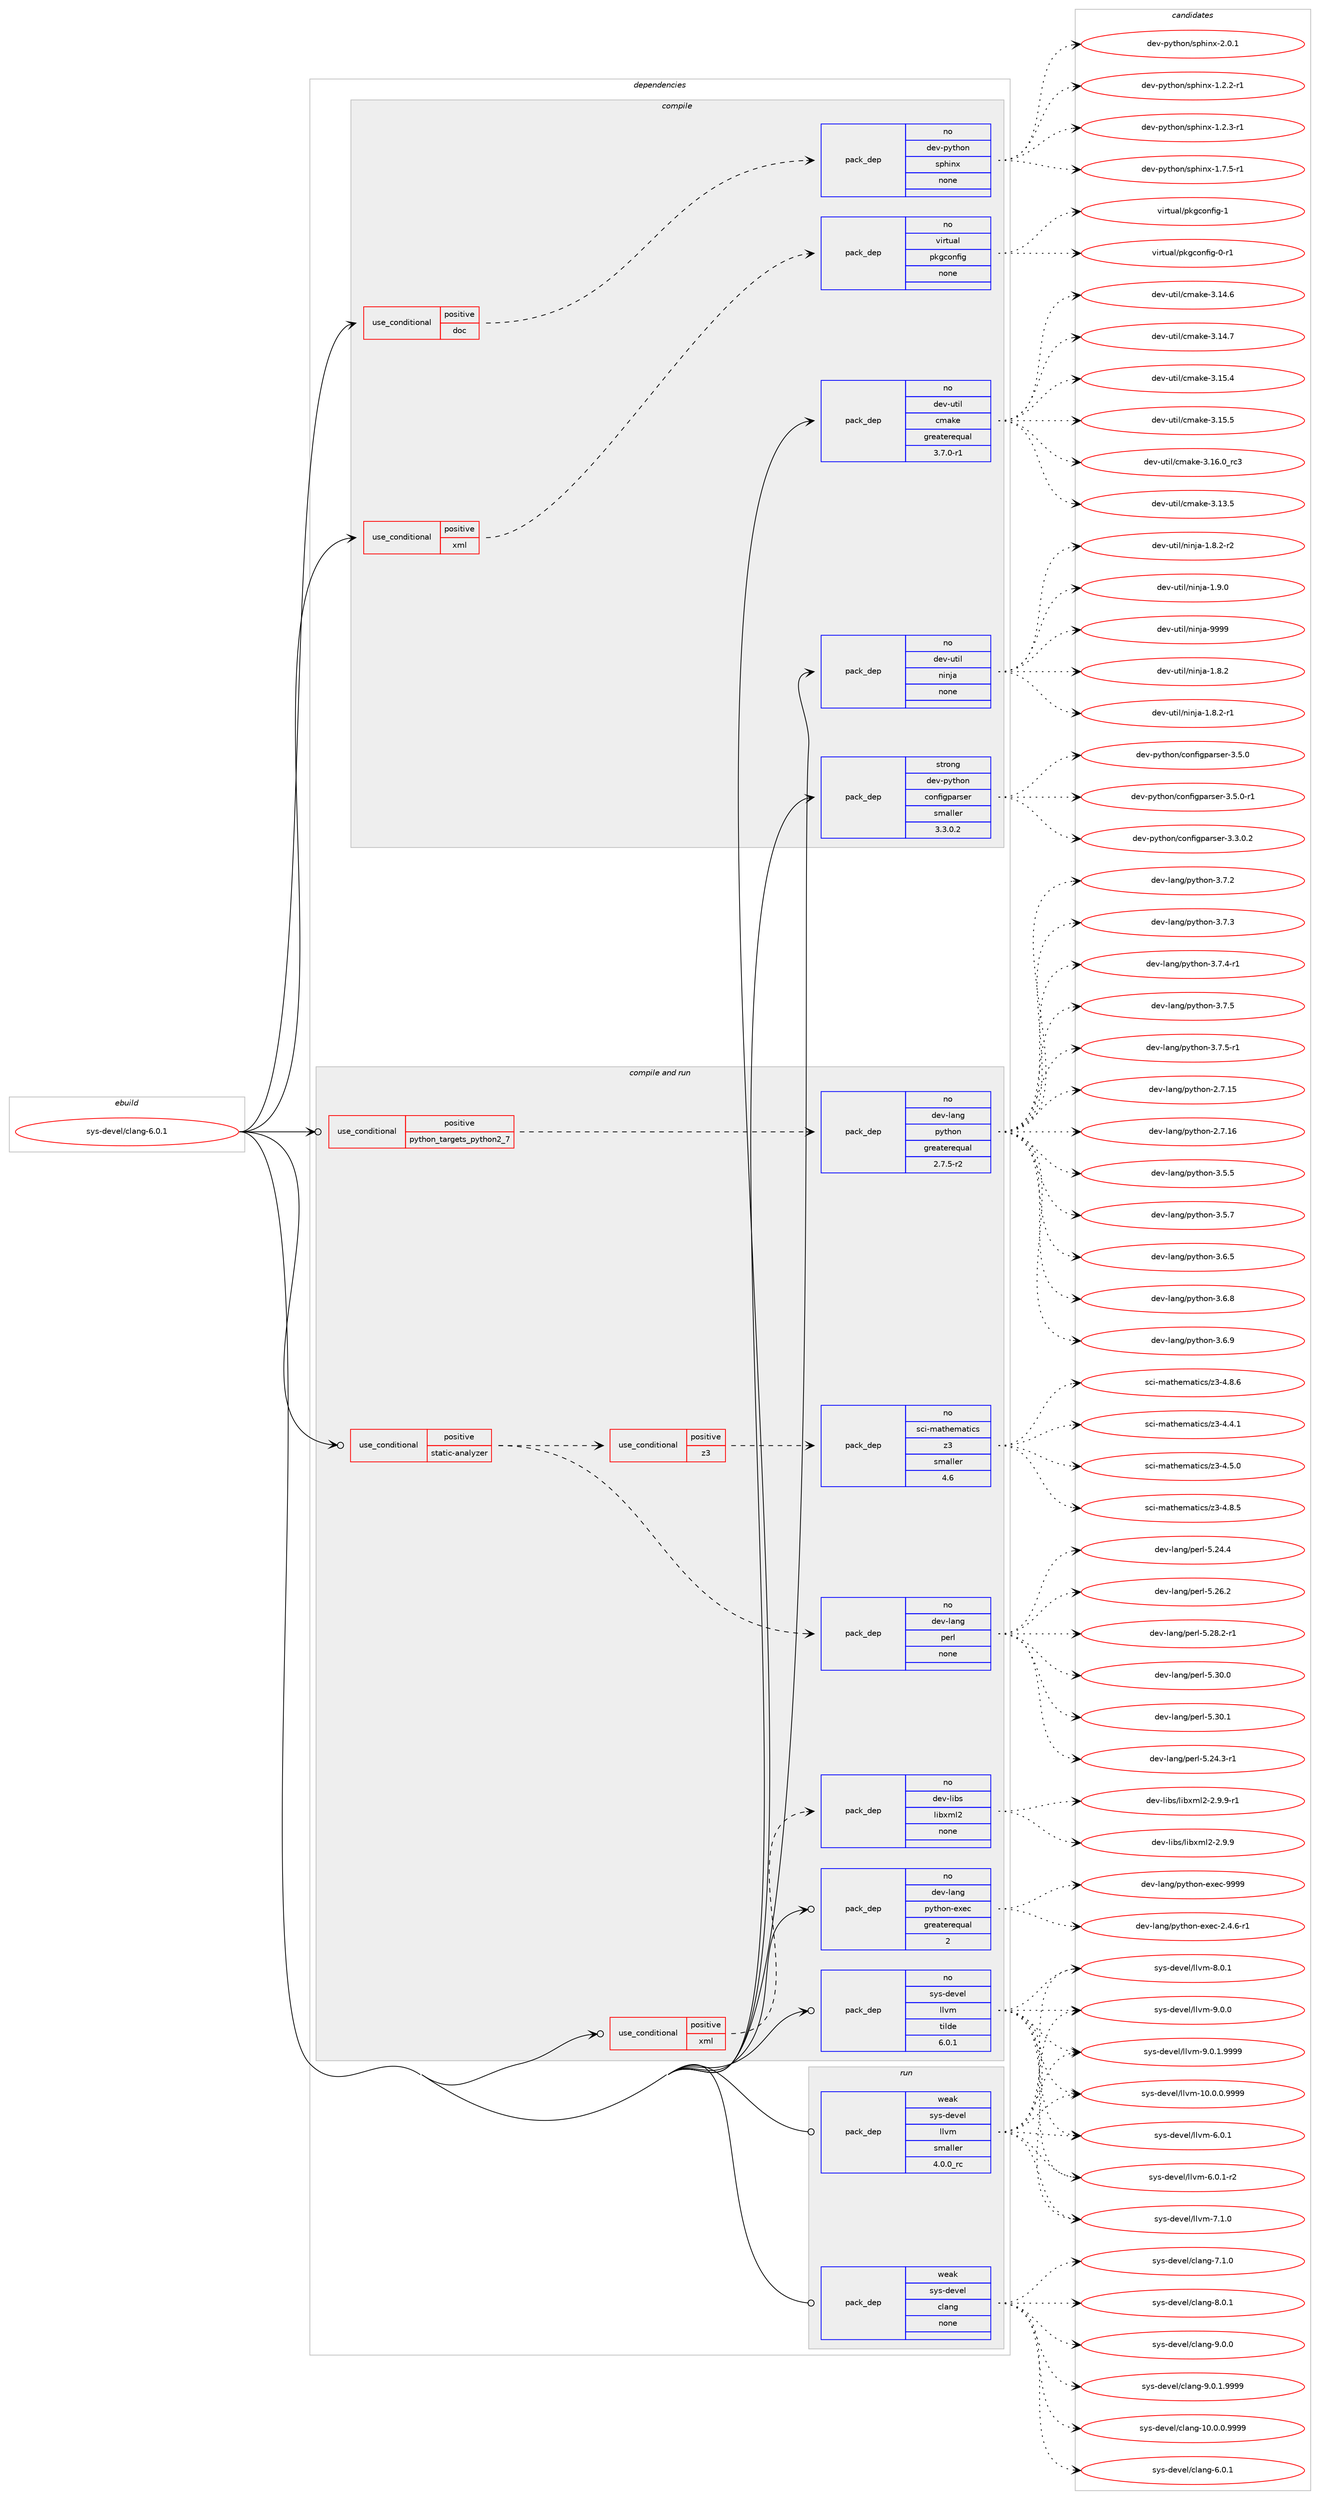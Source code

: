 digraph prolog {

# *************
# Graph options
# *************

newrank=true;
concentrate=true;
compound=true;
graph [rankdir=LR,fontname=Helvetica,fontsize=10,ranksep=1.5];#, ranksep=2.5, nodesep=0.2];
edge  [arrowhead=vee];
node  [fontname=Helvetica,fontsize=10];

# **********
# The ebuild
# **********

subgraph cluster_leftcol {
color=gray;
rank=same;
label=<<i>ebuild</i>>;
id [label="sys-devel/clang-6.0.1", color=red, width=4, href="../sys-devel/clang-6.0.1.svg"];
}

# ****************
# The dependencies
# ****************

subgraph cluster_midcol {
color=gray;
label=<<i>dependencies</i>>;
subgraph cluster_compile {
fillcolor="#eeeeee";
style=filled;
label=<<i>compile</i>>;
subgraph cond213635 {
dependency888656 [label=<<TABLE BORDER="0" CELLBORDER="1" CELLSPACING="0" CELLPADDING="4"><TR><TD ROWSPAN="3" CELLPADDING="10">use_conditional</TD></TR><TR><TD>positive</TD></TR><TR><TD>doc</TD></TR></TABLE>>, shape=none, color=red];
subgraph pack659465 {
dependency888657 [label=<<TABLE BORDER="0" CELLBORDER="1" CELLSPACING="0" CELLPADDING="4" WIDTH="220"><TR><TD ROWSPAN="6" CELLPADDING="30">pack_dep</TD></TR><TR><TD WIDTH="110">no</TD></TR><TR><TD>dev-python</TD></TR><TR><TD>sphinx</TD></TR><TR><TD>none</TD></TR><TR><TD></TD></TR></TABLE>>, shape=none, color=blue];
}
dependency888656:e -> dependency888657:w [weight=20,style="dashed",arrowhead="vee"];
}
id:e -> dependency888656:w [weight=20,style="solid",arrowhead="vee"];
subgraph cond213636 {
dependency888658 [label=<<TABLE BORDER="0" CELLBORDER="1" CELLSPACING="0" CELLPADDING="4"><TR><TD ROWSPAN="3" CELLPADDING="10">use_conditional</TD></TR><TR><TD>positive</TD></TR><TR><TD>xml</TD></TR></TABLE>>, shape=none, color=red];
subgraph pack659466 {
dependency888659 [label=<<TABLE BORDER="0" CELLBORDER="1" CELLSPACING="0" CELLPADDING="4" WIDTH="220"><TR><TD ROWSPAN="6" CELLPADDING="30">pack_dep</TD></TR><TR><TD WIDTH="110">no</TD></TR><TR><TD>virtual</TD></TR><TR><TD>pkgconfig</TD></TR><TR><TD>none</TD></TR><TR><TD></TD></TR></TABLE>>, shape=none, color=blue];
}
dependency888658:e -> dependency888659:w [weight=20,style="dashed",arrowhead="vee"];
}
id:e -> dependency888658:w [weight=20,style="solid",arrowhead="vee"];
subgraph pack659467 {
dependency888660 [label=<<TABLE BORDER="0" CELLBORDER="1" CELLSPACING="0" CELLPADDING="4" WIDTH="220"><TR><TD ROWSPAN="6" CELLPADDING="30">pack_dep</TD></TR><TR><TD WIDTH="110">no</TD></TR><TR><TD>dev-util</TD></TR><TR><TD>cmake</TD></TR><TR><TD>greaterequal</TD></TR><TR><TD>3.7.0-r1</TD></TR></TABLE>>, shape=none, color=blue];
}
id:e -> dependency888660:w [weight=20,style="solid",arrowhead="vee"];
subgraph pack659468 {
dependency888661 [label=<<TABLE BORDER="0" CELLBORDER="1" CELLSPACING="0" CELLPADDING="4" WIDTH="220"><TR><TD ROWSPAN="6" CELLPADDING="30">pack_dep</TD></TR><TR><TD WIDTH="110">no</TD></TR><TR><TD>dev-util</TD></TR><TR><TD>ninja</TD></TR><TR><TD>none</TD></TR><TR><TD></TD></TR></TABLE>>, shape=none, color=blue];
}
id:e -> dependency888661:w [weight=20,style="solid",arrowhead="vee"];
subgraph pack659469 {
dependency888662 [label=<<TABLE BORDER="0" CELLBORDER="1" CELLSPACING="0" CELLPADDING="4" WIDTH="220"><TR><TD ROWSPAN="6" CELLPADDING="30">pack_dep</TD></TR><TR><TD WIDTH="110">strong</TD></TR><TR><TD>dev-python</TD></TR><TR><TD>configparser</TD></TR><TR><TD>smaller</TD></TR><TR><TD>3.3.0.2</TD></TR></TABLE>>, shape=none, color=blue];
}
id:e -> dependency888662:w [weight=20,style="solid",arrowhead="vee"];
}
subgraph cluster_compileandrun {
fillcolor="#eeeeee";
style=filled;
label=<<i>compile and run</i>>;
subgraph cond213637 {
dependency888663 [label=<<TABLE BORDER="0" CELLBORDER="1" CELLSPACING="0" CELLPADDING="4"><TR><TD ROWSPAN="3" CELLPADDING="10">use_conditional</TD></TR><TR><TD>positive</TD></TR><TR><TD>python_targets_python2_7</TD></TR></TABLE>>, shape=none, color=red];
subgraph pack659470 {
dependency888664 [label=<<TABLE BORDER="0" CELLBORDER="1" CELLSPACING="0" CELLPADDING="4" WIDTH="220"><TR><TD ROWSPAN="6" CELLPADDING="30">pack_dep</TD></TR><TR><TD WIDTH="110">no</TD></TR><TR><TD>dev-lang</TD></TR><TR><TD>python</TD></TR><TR><TD>greaterequal</TD></TR><TR><TD>2.7.5-r2</TD></TR></TABLE>>, shape=none, color=blue];
}
dependency888663:e -> dependency888664:w [weight=20,style="dashed",arrowhead="vee"];
}
id:e -> dependency888663:w [weight=20,style="solid",arrowhead="odotvee"];
subgraph cond213638 {
dependency888665 [label=<<TABLE BORDER="0" CELLBORDER="1" CELLSPACING="0" CELLPADDING="4"><TR><TD ROWSPAN="3" CELLPADDING="10">use_conditional</TD></TR><TR><TD>positive</TD></TR><TR><TD>static-analyzer</TD></TR></TABLE>>, shape=none, color=red];
subgraph pack659471 {
dependency888666 [label=<<TABLE BORDER="0" CELLBORDER="1" CELLSPACING="0" CELLPADDING="4" WIDTH="220"><TR><TD ROWSPAN="6" CELLPADDING="30">pack_dep</TD></TR><TR><TD WIDTH="110">no</TD></TR><TR><TD>dev-lang</TD></TR><TR><TD>perl</TD></TR><TR><TD>none</TD></TR><TR><TD></TD></TR></TABLE>>, shape=none, color=blue];
}
dependency888665:e -> dependency888666:w [weight=20,style="dashed",arrowhead="vee"];
subgraph cond213639 {
dependency888667 [label=<<TABLE BORDER="0" CELLBORDER="1" CELLSPACING="0" CELLPADDING="4"><TR><TD ROWSPAN="3" CELLPADDING="10">use_conditional</TD></TR><TR><TD>positive</TD></TR><TR><TD>z3</TD></TR></TABLE>>, shape=none, color=red];
subgraph pack659472 {
dependency888668 [label=<<TABLE BORDER="0" CELLBORDER="1" CELLSPACING="0" CELLPADDING="4" WIDTH="220"><TR><TD ROWSPAN="6" CELLPADDING="30">pack_dep</TD></TR><TR><TD WIDTH="110">no</TD></TR><TR><TD>sci-mathematics</TD></TR><TR><TD>z3</TD></TR><TR><TD>smaller</TD></TR><TR><TD>4.6</TD></TR></TABLE>>, shape=none, color=blue];
}
dependency888667:e -> dependency888668:w [weight=20,style="dashed",arrowhead="vee"];
}
dependency888665:e -> dependency888667:w [weight=20,style="dashed",arrowhead="vee"];
}
id:e -> dependency888665:w [weight=20,style="solid",arrowhead="odotvee"];
subgraph cond213640 {
dependency888669 [label=<<TABLE BORDER="0" CELLBORDER="1" CELLSPACING="0" CELLPADDING="4"><TR><TD ROWSPAN="3" CELLPADDING="10">use_conditional</TD></TR><TR><TD>positive</TD></TR><TR><TD>xml</TD></TR></TABLE>>, shape=none, color=red];
subgraph pack659473 {
dependency888670 [label=<<TABLE BORDER="0" CELLBORDER="1" CELLSPACING="0" CELLPADDING="4" WIDTH="220"><TR><TD ROWSPAN="6" CELLPADDING="30">pack_dep</TD></TR><TR><TD WIDTH="110">no</TD></TR><TR><TD>dev-libs</TD></TR><TR><TD>libxml2</TD></TR><TR><TD>none</TD></TR><TR><TD></TD></TR></TABLE>>, shape=none, color=blue];
}
dependency888669:e -> dependency888670:w [weight=20,style="dashed",arrowhead="vee"];
}
id:e -> dependency888669:w [weight=20,style="solid",arrowhead="odotvee"];
subgraph pack659474 {
dependency888671 [label=<<TABLE BORDER="0" CELLBORDER="1" CELLSPACING="0" CELLPADDING="4" WIDTH="220"><TR><TD ROWSPAN="6" CELLPADDING="30">pack_dep</TD></TR><TR><TD WIDTH="110">no</TD></TR><TR><TD>dev-lang</TD></TR><TR><TD>python-exec</TD></TR><TR><TD>greaterequal</TD></TR><TR><TD>2</TD></TR></TABLE>>, shape=none, color=blue];
}
id:e -> dependency888671:w [weight=20,style="solid",arrowhead="odotvee"];
subgraph pack659475 {
dependency888672 [label=<<TABLE BORDER="0" CELLBORDER="1" CELLSPACING="0" CELLPADDING="4" WIDTH="220"><TR><TD ROWSPAN="6" CELLPADDING="30">pack_dep</TD></TR><TR><TD WIDTH="110">no</TD></TR><TR><TD>sys-devel</TD></TR><TR><TD>llvm</TD></TR><TR><TD>tilde</TD></TR><TR><TD>6.0.1</TD></TR></TABLE>>, shape=none, color=blue];
}
id:e -> dependency888672:w [weight=20,style="solid",arrowhead="odotvee"];
}
subgraph cluster_run {
fillcolor="#eeeeee";
style=filled;
label=<<i>run</i>>;
subgraph pack659476 {
dependency888673 [label=<<TABLE BORDER="0" CELLBORDER="1" CELLSPACING="0" CELLPADDING="4" WIDTH="220"><TR><TD ROWSPAN="6" CELLPADDING="30">pack_dep</TD></TR><TR><TD WIDTH="110">weak</TD></TR><TR><TD>sys-devel</TD></TR><TR><TD>clang</TD></TR><TR><TD>none</TD></TR><TR><TD></TD></TR></TABLE>>, shape=none, color=blue];
}
id:e -> dependency888673:w [weight=20,style="solid",arrowhead="odot"];
subgraph pack659477 {
dependency888674 [label=<<TABLE BORDER="0" CELLBORDER="1" CELLSPACING="0" CELLPADDING="4" WIDTH="220"><TR><TD ROWSPAN="6" CELLPADDING="30">pack_dep</TD></TR><TR><TD WIDTH="110">weak</TD></TR><TR><TD>sys-devel</TD></TR><TR><TD>llvm</TD></TR><TR><TD>smaller</TD></TR><TR><TD>4.0.0_rc</TD></TR></TABLE>>, shape=none, color=blue];
}
id:e -> dependency888674:w [weight=20,style="solid",arrowhead="odot"];
}
}

# **************
# The candidates
# **************

subgraph cluster_choices {
rank=same;
color=gray;
label=<<i>candidates</i>>;

subgraph choice659465 {
color=black;
nodesep=1;
choice10010111845112121116104111110471151121041051101204549465046504511449 [label="dev-python/sphinx-1.2.2-r1", color=red, width=4,href="../dev-python/sphinx-1.2.2-r1.svg"];
choice10010111845112121116104111110471151121041051101204549465046514511449 [label="dev-python/sphinx-1.2.3-r1", color=red, width=4,href="../dev-python/sphinx-1.2.3-r1.svg"];
choice10010111845112121116104111110471151121041051101204549465546534511449 [label="dev-python/sphinx-1.7.5-r1", color=red, width=4,href="../dev-python/sphinx-1.7.5-r1.svg"];
choice1001011184511212111610411111047115112104105110120455046484649 [label="dev-python/sphinx-2.0.1", color=red, width=4,href="../dev-python/sphinx-2.0.1.svg"];
dependency888657:e -> choice10010111845112121116104111110471151121041051101204549465046504511449:w [style=dotted,weight="100"];
dependency888657:e -> choice10010111845112121116104111110471151121041051101204549465046514511449:w [style=dotted,weight="100"];
dependency888657:e -> choice10010111845112121116104111110471151121041051101204549465546534511449:w [style=dotted,weight="100"];
dependency888657:e -> choice1001011184511212111610411111047115112104105110120455046484649:w [style=dotted,weight="100"];
}
subgraph choice659466 {
color=black;
nodesep=1;
choice11810511411611797108471121071039911111010210510345484511449 [label="virtual/pkgconfig-0-r1", color=red, width=4,href="../virtual/pkgconfig-0-r1.svg"];
choice1181051141161179710847112107103991111101021051034549 [label="virtual/pkgconfig-1", color=red, width=4,href="../virtual/pkgconfig-1.svg"];
dependency888659:e -> choice11810511411611797108471121071039911111010210510345484511449:w [style=dotted,weight="100"];
dependency888659:e -> choice1181051141161179710847112107103991111101021051034549:w [style=dotted,weight="100"];
}
subgraph choice659467 {
color=black;
nodesep=1;
choice1001011184511711610510847991099710710145514649514653 [label="dev-util/cmake-3.13.5", color=red, width=4,href="../dev-util/cmake-3.13.5.svg"];
choice1001011184511711610510847991099710710145514649524654 [label="dev-util/cmake-3.14.6", color=red, width=4,href="../dev-util/cmake-3.14.6.svg"];
choice1001011184511711610510847991099710710145514649524655 [label="dev-util/cmake-3.14.7", color=red, width=4,href="../dev-util/cmake-3.14.7.svg"];
choice1001011184511711610510847991099710710145514649534652 [label="dev-util/cmake-3.15.4", color=red, width=4,href="../dev-util/cmake-3.15.4.svg"];
choice1001011184511711610510847991099710710145514649534653 [label="dev-util/cmake-3.15.5", color=red, width=4,href="../dev-util/cmake-3.15.5.svg"];
choice1001011184511711610510847991099710710145514649544648951149951 [label="dev-util/cmake-3.16.0_rc3", color=red, width=4,href="../dev-util/cmake-3.16.0_rc3.svg"];
dependency888660:e -> choice1001011184511711610510847991099710710145514649514653:w [style=dotted,weight="100"];
dependency888660:e -> choice1001011184511711610510847991099710710145514649524654:w [style=dotted,weight="100"];
dependency888660:e -> choice1001011184511711610510847991099710710145514649524655:w [style=dotted,weight="100"];
dependency888660:e -> choice1001011184511711610510847991099710710145514649534652:w [style=dotted,weight="100"];
dependency888660:e -> choice1001011184511711610510847991099710710145514649534653:w [style=dotted,weight="100"];
dependency888660:e -> choice1001011184511711610510847991099710710145514649544648951149951:w [style=dotted,weight="100"];
}
subgraph choice659468 {
color=black;
nodesep=1;
choice100101118451171161051084711010511010697454946564650 [label="dev-util/ninja-1.8.2", color=red, width=4,href="../dev-util/ninja-1.8.2.svg"];
choice1001011184511711610510847110105110106974549465646504511449 [label="dev-util/ninja-1.8.2-r1", color=red, width=4,href="../dev-util/ninja-1.8.2-r1.svg"];
choice1001011184511711610510847110105110106974549465646504511450 [label="dev-util/ninja-1.8.2-r2", color=red, width=4,href="../dev-util/ninja-1.8.2-r2.svg"];
choice100101118451171161051084711010511010697454946574648 [label="dev-util/ninja-1.9.0", color=red, width=4,href="../dev-util/ninja-1.9.0.svg"];
choice1001011184511711610510847110105110106974557575757 [label="dev-util/ninja-9999", color=red, width=4,href="../dev-util/ninja-9999.svg"];
dependency888661:e -> choice100101118451171161051084711010511010697454946564650:w [style=dotted,weight="100"];
dependency888661:e -> choice1001011184511711610510847110105110106974549465646504511449:w [style=dotted,weight="100"];
dependency888661:e -> choice1001011184511711610510847110105110106974549465646504511450:w [style=dotted,weight="100"];
dependency888661:e -> choice100101118451171161051084711010511010697454946574648:w [style=dotted,weight="100"];
dependency888661:e -> choice1001011184511711610510847110105110106974557575757:w [style=dotted,weight="100"];
}
subgraph choice659469 {
color=black;
nodesep=1;
choice100101118451121211161041111104799111110102105103112971141151011144551465146484650 [label="dev-python/configparser-3.3.0.2", color=red, width=4,href="../dev-python/configparser-3.3.0.2.svg"];
choice10010111845112121116104111110479911111010210510311297114115101114455146534648 [label="dev-python/configparser-3.5.0", color=red, width=4,href="../dev-python/configparser-3.5.0.svg"];
choice100101118451121211161041111104799111110102105103112971141151011144551465346484511449 [label="dev-python/configparser-3.5.0-r1", color=red, width=4,href="../dev-python/configparser-3.5.0-r1.svg"];
dependency888662:e -> choice100101118451121211161041111104799111110102105103112971141151011144551465146484650:w [style=dotted,weight="100"];
dependency888662:e -> choice10010111845112121116104111110479911111010210510311297114115101114455146534648:w [style=dotted,weight="100"];
dependency888662:e -> choice100101118451121211161041111104799111110102105103112971141151011144551465346484511449:w [style=dotted,weight="100"];
}
subgraph choice659470 {
color=black;
nodesep=1;
choice10010111845108971101034711212111610411111045504655464953 [label="dev-lang/python-2.7.15", color=red, width=4,href="../dev-lang/python-2.7.15.svg"];
choice10010111845108971101034711212111610411111045504655464954 [label="dev-lang/python-2.7.16", color=red, width=4,href="../dev-lang/python-2.7.16.svg"];
choice100101118451089711010347112121116104111110455146534653 [label="dev-lang/python-3.5.5", color=red, width=4,href="../dev-lang/python-3.5.5.svg"];
choice100101118451089711010347112121116104111110455146534655 [label="dev-lang/python-3.5.7", color=red, width=4,href="../dev-lang/python-3.5.7.svg"];
choice100101118451089711010347112121116104111110455146544653 [label="dev-lang/python-3.6.5", color=red, width=4,href="../dev-lang/python-3.6.5.svg"];
choice100101118451089711010347112121116104111110455146544656 [label="dev-lang/python-3.6.8", color=red, width=4,href="../dev-lang/python-3.6.8.svg"];
choice100101118451089711010347112121116104111110455146544657 [label="dev-lang/python-3.6.9", color=red, width=4,href="../dev-lang/python-3.6.9.svg"];
choice100101118451089711010347112121116104111110455146554650 [label="dev-lang/python-3.7.2", color=red, width=4,href="../dev-lang/python-3.7.2.svg"];
choice100101118451089711010347112121116104111110455146554651 [label="dev-lang/python-3.7.3", color=red, width=4,href="../dev-lang/python-3.7.3.svg"];
choice1001011184510897110103471121211161041111104551465546524511449 [label="dev-lang/python-3.7.4-r1", color=red, width=4,href="../dev-lang/python-3.7.4-r1.svg"];
choice100101118451089711010347112121116104111110455146554653 [label="dev-lang/python-3.7.5", color=red, width=4,href="../dev-lang/python-3.7.5.svg"];
choice1001011184510897110103471121211161041111104551465546534511449 [label="dev-lang/python-3.7.5-r1", color=red, width=4,href="../dev-lang/python-3.7.5-r1.svg"];
dependency888664:e -> choice10010111845108971101034711212111610411111045504655464953:w [style=dotted,weight="100"];
dependency888664:e -> choice10010111845108971101034711212111610411111045504655464954:w [style=dotted,weight="100"];
dependency888664:e -> choice100101118451089711010347112121116104111110455146534653:w [style=dotted,weight="100"];
dependency888664:e -> choice100101118451089711010347112121116104111110455146534655:w [style=dotted,weight="100"];
dependency888664:e -> choice100101118451089711010347112121116104111110455146544653:w [style=dotted,weight="100"];
dependency888664:e -> choice100101118451089711010347112121116104111110455146544656:w [style=dotted,weight="100"];
dependency888664:e -> choice100101118451089711010347112121116104111110455146544657:w [style=dotted,weight="100"];
dependency888664:e -> choice100101118451089711010347112121116104111110455146554650:w [style=dotted,weight="100"];
dependency888664:e -> choice100101118451089711010347112121116104111110455146554651:w [style=dotted,weight="100"];
dependency888664:e -> choice1001011184510897110103471121211161041111104551465546524511449:w [style=dotted,weight="100"];
dependency888664:e -> choice100101118451089711010347112121116104111110455146554653:w [style=dotted,weight="100"];
dependency888664:e -> choice1001011184510897110103471121211161041111104551465546534511449:w [style=dotted,weight="100"];
}
subgraph choice659471 {
color=black;
nodesep=1;
choice100101118451089711010347112101114108455346505246514511449 [label="dev-lang/perl-5.24.3-r1", color=red, width=4,href="../dev-lang/perl-5.24.3-r1.svg"];
choice10010111845108971101034711210111410845534650524652 [label="dev-lang/perl-5.24.4", color=red, width=4,href="../dev-lang/perl-5.24.4.svg"];
choice10010111845108971101034711210111410845534650544650 [label="dev-lang/perl-5.26.2", color=red, width=4,href="../dev-lang/perl-5.26.2.svg"];
choice100101118451089711010347112101114108455346505646504511449 [label="dev-lang/perl-5.28.2-r1", color=red, width=4,href="../dev-lang/perl-5.28.2-r1.svg"];
choice10010111845108971101034711210111410845534651484648 [label="dev-lang/perl-5.30.0", color=red, width=4,href="../dev-lang/perl-5.30.0.svg"];
choice10010111845108971101034711210111410845534651484649 [label="dev-lang/perl-5.30.1", color=red, width=4,href="../dev-lang/perl-5.30.1.svg"];
dependency888666:e -> choice100101118451089711010347112101114108455346505246514511449:w [style=dotted,weight="100"];
dependency888666:e -> choice10010111845108971101034711210111410845534650524652:w [style=dotted,weight="100"];
dependency888666:e -> choice10010111845108971101034711210111410845534650544650:w [style=dotted,weight="100"];
dependency888666:e -> choice100101118451089711010347112101114108455346505646504511449:w [style=dotted,weight="100"];
dependency888666:e -> choice10010111845108971101034711210111410845534651484648:w [style=dotted,weight="100"];
dependency888666:e -> choice10010111845108971101034711210111410845534651484649:w [style=dotted,weight="100"];
}
subgraph choice659472 {
color=black;
nodesep=1;
choice11599105451099711610410110997116105991154712251455246524649 [label="sci-mathematics/z3-4.4.1", color=red, width=4,href="../sci-mathematics/z3-4.4.1.svg"];
choice11599105451099711610410110997116105991154712251455246534648 [label="sci-mathematics/z3-4.5.0", color=red, width=4,href="../sci-mathematics/z3-4.5.0.svg"];
choice11599105451099711610410110997116105991154712251455246564653 [label="sci-mathematics/z3-4.8.5", color=red, width=4,href="../sci-mathematics/z3-4.8.5.svg"];
choice11599105451099711610410110997116105991154712251455246564654 [label="sci-mathematics/z3-4.8.6", color=red, width=4,href="../sci-mathematics/z3-4.8.6.svg"];
dependency888668:e -> choice11599105451099711610410110997116105991154712251455246524649:w [style=dotted,weight="100"];
dependency888668:e -> choice11599105451099711610410110997116105991154712251455246534648:w [style=dotted,weight="100"];
dependency888668:e -> choice11599105451099711610410110997116105991154712251455246564653:w [style=dotted,weight="100"];
dependency888668:e -> choice11599105451099711610410110997116105991154712251455246564654:w [style=dotted,weight="100"];
}
subgraph choice659473 {
color=black;
nodesep=1;
choice1001011184510810598115471081059812010910850455046574657 [label="dev-libs/libxml2-2.9.9", color=red, width=4,href="../dev-libs/libxml2-2.9.9.svg"];
choice10010111845108105981154710810598120109108504550465746574511449 [label="dev-libs/libxml2-2.9.9-r1", color=red, width=4,href="../dev-libs/libxml2-2.9.9-r1.svg"];
dependency888670:e -> choice1001011184510810598115471081059812010910850455046574657:w [style=dotted,weight="100"];
dependency888670:e -> choice10010111845108105981154710810598120109108504550465746574511449:w [style=dotted,weight="100"];
}
subgraph choice659474 {
color=black;
nodesep=1;
choice10010111845108971101034711212111610411111045101120101994550465246544511449 [label="dev-lang/python-exec-2.4.6-r1", color=red, width=4,href="../dev-lang/python-exec-2.4.6-r1.svg"];
choice10010111845108971101034711212111610411111045101120101994557575757 [label="dev-lang/python-exec-9999", color=red, width=4,href="../dev-lang/python-exec-9999.svg"];
dependency888671:e -> choice10010111845108971101034711212111610411111045101120101994550465246544511449:w [style=dotted,weight="100"];
dependency888671:e -> choice10010111845108971101034711212111610411111045101120101994557575757:w [style=dotted,weight="100"];
}
subgraph choice659475 {
color=black;
nodesep=1;
choice1151211154510010111810110847108108118109454948464846484657575757 [label="sys-devel/llvm-10.0.0.9999", color=red, width=4,href="../sys-devel/llvm-10.0.0.9999.svg"];
choice1151211154510010111810110847108108118109455446484649 [label="sys-devel/llvm-6.0.1", color=red, width=4,href="../sys-devel/llvm-6.0.1.svg"];
choice11512111545100101118101108471081081181094554464846494511450 [label="sys-devel/llvm-6.0.1-r2", color=red, width=4,href="../sys-devel/llvm-6.0.1-r2.svg"];
choice1151211154510010111810110847108108118109455546494648 [label="sys-devel/llvm-7.1.0", color=red, width=4,href="../sys-devel/llvm-7.1.0.svg"];
choice1151211154510010111810110847108108118109455646484649 [label="sys-devel/llvm-8.0.1", color=red, width=4,href="../sys-devel/llvm-8.0.1.svg"];
choice1151211154510010111810110847108108118109455746484648 [label="sys-devel/llvm-9.0.0", color=red, width=4,href="../sys-devel/llvm-9.0.0.svg"];
choice11512111545100101118101108471081081181094557464846494657575757 [label="sys-devel/llvm-9.0.1.9999", color=red, width=4,href="../sys-devel/llvm-9.0.1.9999.svg"];
dependency888672:e -> choice1151211154510010111810110847108108118109454948464846484657575757:w [style=dotted,weight="100"];
dependency888672:e -> choice1151211154510010111810110847108108118109455446484649:w [style=dotted,weight="100"];
dependency888672:e -> choice11512111545100101118101108471081081181094554464846494511450:w [style=dotted,weight="100"];
dependency888672:e -> choice1151211154510010111810110847108108118109455546494648:w [style=dotted,weight="100"];
dependency888672:e -> choice1151211154510010111810110847108108118109455646484649:w [style=dotted,weight="100"];
dependency888672:e -> choice1151211154510010111810110847108108118109455746484648:w [style=dotted,weight="100"];
dependency888672:e -> choice11512111545100101118101108471081081181094557464846494657575757:w [style=dotted,weight="100"];
}
subgraph choice659476 {
color=black;
nodesep=1;
choice11512111545100101118101108479910897110103454948464846484657575757 [label="sys-devel/clang-10.0.0.9999", color=red, width=4,href="../sys-devel/clang-10.0.0.9999.svg"];
choice11512111545100101118101108479910897110103455446484649 [label="sys-devel/clang-6.0.1", color=red, width=4,href="../sys-devel/clang-6.0.1.svg"];
choice11512111545100101118101108479910897110103455546494648 [label="sys-devel/clang-7.1.0", color=red, width=4,href="../sys-devel/clang-7.1.0.svg"];
choice11512111545100101118101108479910897110103455646484649 [label="sys-devel/clang-8.0.1", color=red, width=4,href="../sys-devel/clang-8.0.1.svg"];
choice11512111545100101118101108479910897110103455746484648 [label="sys-devel/clang-9.0.0", color=red, width=4,href="../sys-devel/clang-9.0.0.svg"];
choice115121115451001011181011084799108971101034557464846494657575757 [label="sys-devel/clang-9.0.1.9999", color=red, width=4,href="../sys-devel/clang-9.0.1.9999.svg"];
dependency888673:e -> choice11512111545100101118101108479910897110103454948464846484657575757:w [style=dotted,weight="100"];
dependency888673:e -> choice11512111545100101118101108479910897110103455446484649:w [style=dotted,weight="100"];
dependency888673:e -> choice11512111545100101118101108479910897110103455546494648:w [style=dotted,weight="100"];
dependency888673:e -> choice11512111545100101118101108479910897110103455646484649:w [style=dotted,weight="100"];
dependency888673:e -> choice11512111545100101118101108479910897110103455746484648:w [style=dotted,weight="100"];
dependency888673:e -> choice115121115451001011181011084799108971101034557464846494657575757:w [style=dotted,weight="100"];
}
subgraph choice659477 {
color=black;
nodesep=1;
choice1151211154510010111810110847108108118109454948464846484657575757 [label="sys-devel/llvm-10.0.0.9999", color=red, width=4,href="../sys-devel/llvm-10.0.0.9999.svg"];
choice1151211154510010111810110847108108118109455446484649 [label="sys-devel/llvm-6.0.1", color=red, width=4,href="../sys-devel/llvm-6.0.1.svg"];
choice11512111545100101118101108471081081181094554464846494511450 [label="sys-devel/llvm-6.0.1-r2", color=red, width=4,href="../sys-devel/llvm-6.0.1-r2.svg"];
choice1151211154510010111810110847108108118109455546494648 [label="sys-devel/llvm-7.1.0", color=red, width=4,href="../sys-devel/llvm-7.1.0.svg"];
choice1151211154510010111810110847108108118109455646484649 [label="sys-devel/llvm-8.0.1", color=red, width=4,href="../sys-devel/llvm-8.0.1.svg"];
choice1151211154510010111810110847108108118109455746484648 [label="sys-devel/llvm-9.0.0", color=red, width=4,href="../sys-devel/llvm-9.0.0.svg"];
choice11512111545100101118101108471081081181094557464846494657575757 [label="sys-devel/llvm-9.0.1.9999", color=red, width=4,href="../sys-devel/llvm-9.0.1.9999.svg"];
dependency888674:e -> choice1151211154510010111810110847108108118109454948464846484657575757:w [style=dotted,weight="100"];
dependency888674:e -> choice1151211154510010111810110847108108118109455446484649:w [style=dotted,weight="100"];
dependency888674:e -> choice11512111545100101118101108471081081181094554464846494511450:w [style=dotted,weight="100"];
dependency888674:e -> choice1151211154510010111810110847108108118109455546494648:w [style=dotted,weight="100"];
dependency888674:e -> choice1151211154510010111810110847108108118109455646484649:w [style=dotted,weight="100"];
dependency888674:e -> choice1151211154510010111810110847108108118109455746484648:w [style=dotted,weight="100"];
dependency888674:e -> choice11512111545100101118101108471081081181094557464846494657575757:w [style=dotted,weight="100"];
}
}

}
